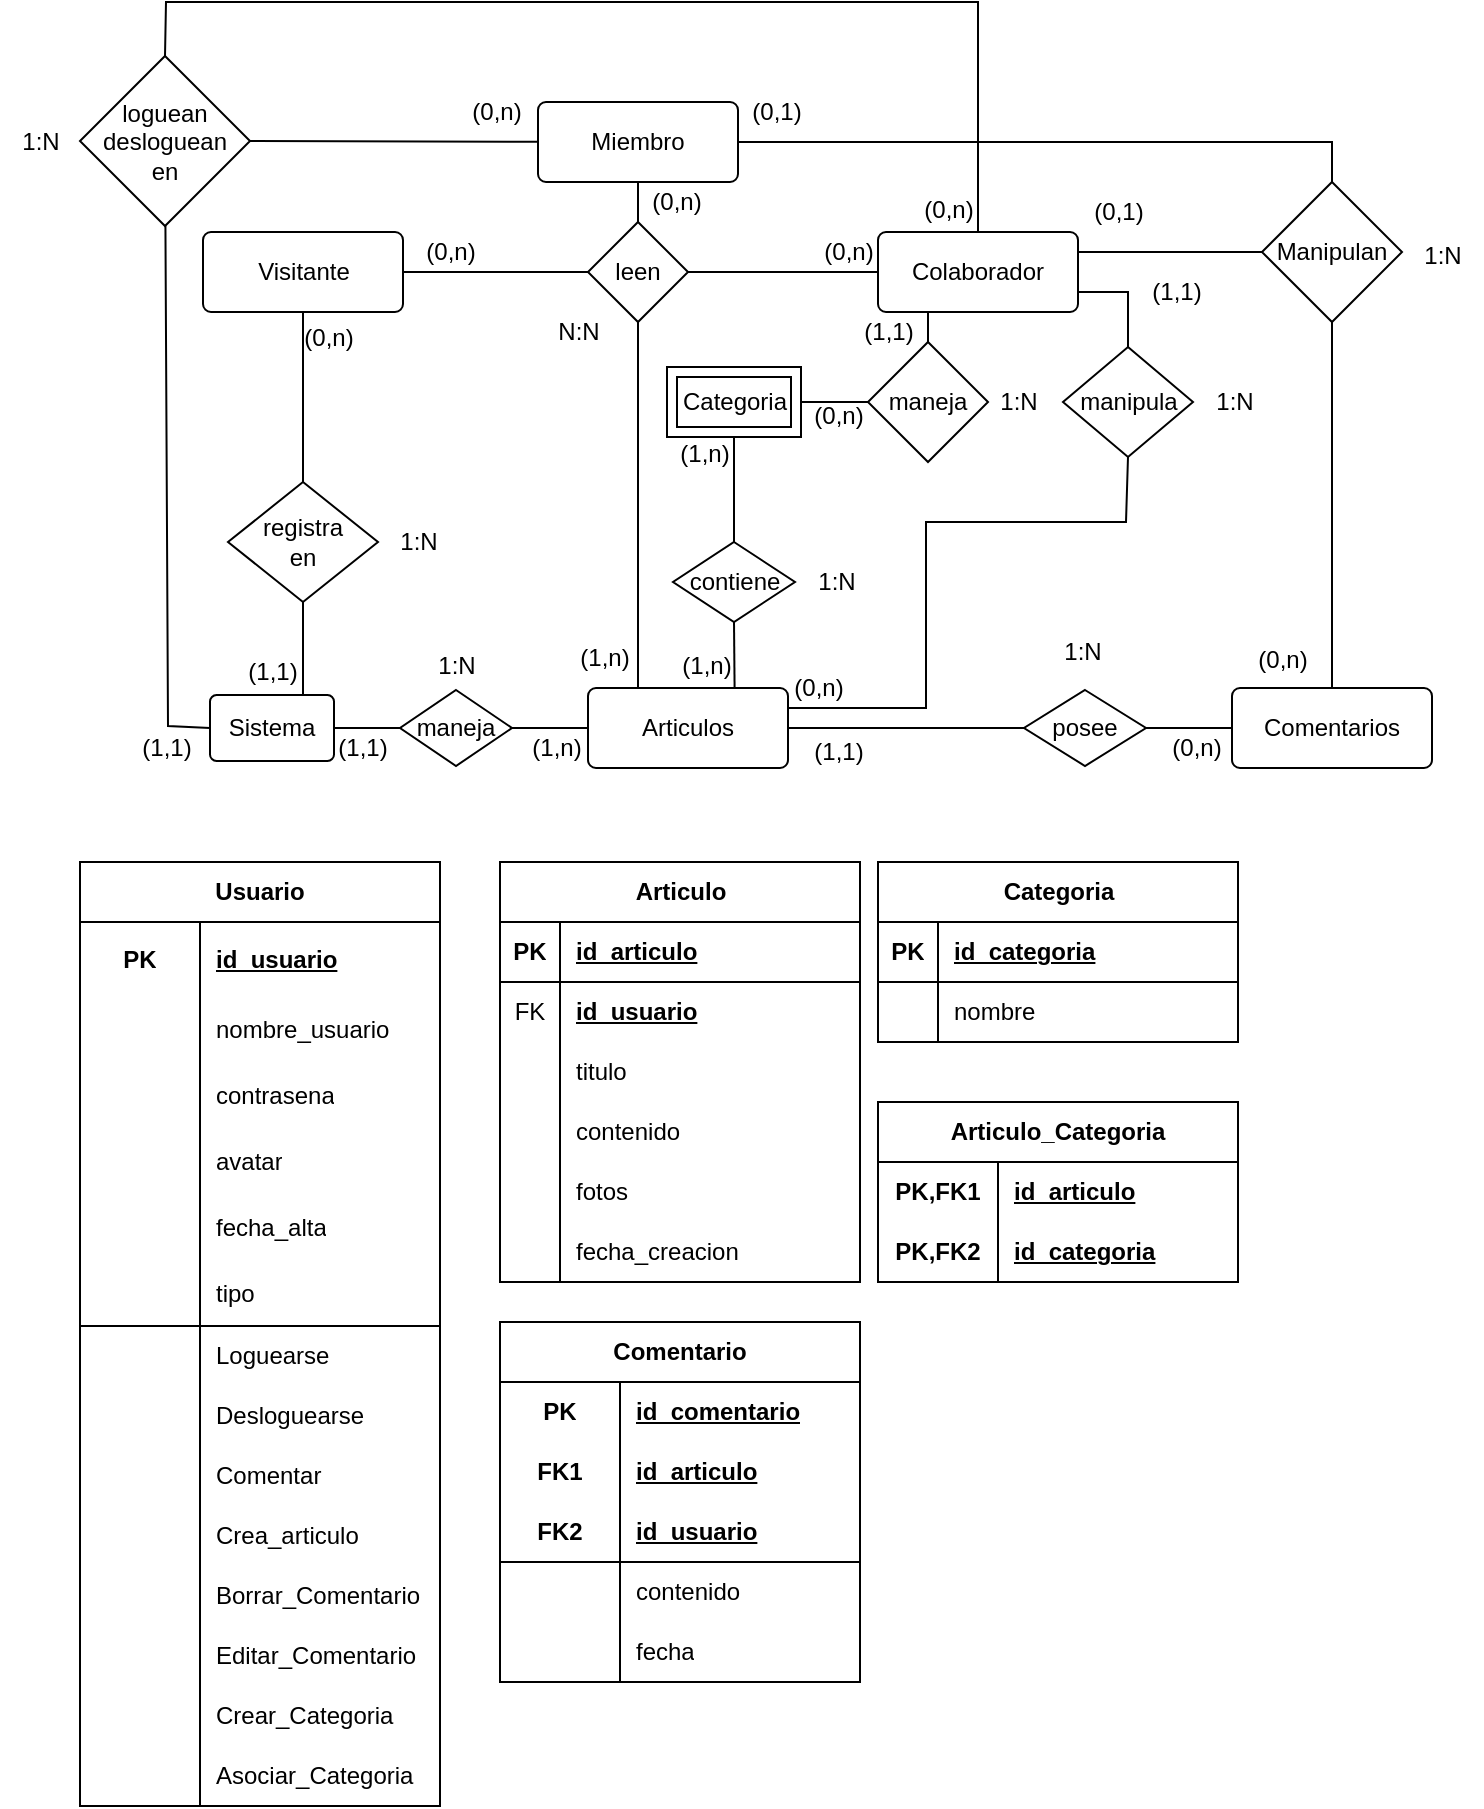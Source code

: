 <mxfile version="21.6.2" type="github">
  <diagram id="R2lEEEUBdFMjLlhIrx00" name="Page-1">
    <mxGraphModel dx="323" dy="507" grid="1" gridSize="10" guides="1" tooltips="1" connect="1" arrows="1" fold="1" page="1" pageScale="1" pageWidth="850" pageHeight="1100" math="0" shadow="0" extFonts="Permanent Marker^https://fonts.googleapis.com/css?family=Permanent+Marker">
      <root>
        <mxCell id="0" />
        <mxCell id="1" parent="0" />
        <mxCell id="c3nKSRqgcQVMaMpkJJOA-74" value="Visitante" style="rounded=1;arcSize=10;whiteSpace=wrap;html=1;align=center;" parent="1" vertex="1">
          <mxGeometry x="998.5" y="135" width="100" height="40" as="geometry" />
        </mxCell>
        <mxCell id="c3nKSRqgcQVMaMpkJJOA-77" value="&lt;div&gt;Miembro&lt;/div&gt;" style="rounded=1;arcSize=10;whiteSpace=wrap;html=1;align=center;" parent="1" vertex="1">
          <mxGeometry x="1166" y="70" width="100" height="40" as="geometry" />
        </mxCell>
        <mxCell id="c3nKSRqgcQVMaMpkJJOA-79" value="&lt;div&gt;Colaborador&lt;/div&gt;" style="rounded=1;arcSize=10;whiteSpace=wrap;html=1;align=center;" parent="1" vertex="1">
          <mxGeometry x="1336" y="135" width="100" height="40" as="geometry" />
        </mxCell>
        <mxCell id="c3nKSRqgcQVMaMpkJJOA-81" value="Articulos" style="rounded=1;arcSize=10;whiteSpace=wrap;html=1;align=center;" parent="1" vertex="1">
          <mxGeometry x="1191" y="363" width="100" height="40" as="geometry" />
        </mxCell>
        <mxCell id="c3nKSRqgcQVMaMpkJJOA-86" value="Comentarios" style="rounded=1;arcSize=10;whiteSpace=wrap;html=1;align=center;" parent="1" vertex="1">
          <mxGeometry x="1513" y="363" width="100" height="40" as="geometry" />
        </mxCell>
        <mxCell id="c3nKSRqgcQVMaMpkJJOA-88" value="leen" style="rhombus;whiteSpace=wrap;html=1;" parent="1" vertex="1">
          <mxGeometry x="1191" y="130" width="50" height="50" as="geometry" />
        </mxCell>
        <mxCell id="c3nKSRqgcQVMaMpkJJOA-93" value="" style="endArrow=none;html=1;rounded=0;exitX=0.5;exitY=1;exitDx=0;exitDy=0;entryX=0.25;entryY=0;entryDx=0;entryDy=0;" parent="1" source="c3nKSRqgcQVMaMpkJJOA-88" target="c3nKSRqgcQVMaMpkJJOA-81" edge="1">
          <mxGeometry width="50" height="50" relative="1" as="geometry">
            <mxPoint x="1341" y="90" as="sourcePoint" />
            <mxPoint x="1341" y="60" as="targetPoint" />
            <Array as="points" />
          </mxGeometry>
        </mxCell>
        <mxCell id="c3nKSRqgcQVMaMpkJJOA-98" value="Manipulan" style="rhombus;whiteSpace=wrap;html=1;" parent="1" vertex="1">
          <mxGeometry x="1528" y="110" width="70" height="70" as="geometry" />
        </mxCell>
        <mxCell id="c3nKSRqgcQVMaMpkJJOA-100" value="" style="endArrow=none;html=1;rounded=0;exitX=1;exitY=0.5;exitDx=0;exitDy=0;entryX=0;entryY=0.5;entryDx=0;entryDy=0;" parent="1" source="c3nKSRqgcQVMaMpkJJOA-88" target="c3nKSRqgcQVMaMpkJJOA-79" edge="1">
          <mxGeometry width="50" height="50" relative="1" as="geometry">
            <mxPoint x="1331" y="170" as="sourcePoint" />
            <mxPoint x="1381" y="120" as="targetPoint" />
          </mxGeometry>
        </mxCell>
        <mxCell id="c3nKSRqgcQVMaMpkJJOA-102" value="" style="endArrow=none;html=1;rounded=0;exitX=0;exitY=0.5;exitDx=0;exitDy=0;entryX=1;entryY=0.25;entryDx=0;entryDy=0;" parent="1" source="c3nKSRqgcQVMaMpkJJOA-98" target="c3nKSRqgcQVMaMpkJJOA-79" edge="1">
          <mxGeometry width="50" height="50" relative="1" as="geometry">
            <mxPoint x="1331" y="170" as="sourcePoint" />
            <mxPoint x="1381" y="120" as="targetPoint" />
          </mxGeometry>
        </mxCell>
        <mxCell id="c3nKSRqgcQVMaMpkJJOA-103" value="" style="endArrow=none;html=1;rounded=0;entryX=0.5;entryY=1;entryDx=0;entryDy=0;exitX=0.5;exitY=0;exitDx=0;exitDy=0;" parent="1" source="c3nKSRqgcQVMaMpkJJOA-86" target="c3nKSRqgcQVMaMpkJJOA-98" edge="1">
          <mxGeometry width="50" height="50" relative="1" as="geometry">
            <mxPoint x="1321" y="240" as="sourcePoint" />
            <mxPoint x="1371" y="190" as="targetPoint" />
          </mxGeometry>
        </mxCell>
        <mxCell id="c3nKSRqgcQVMaMpkJJOA-104" value="contiene" style="rhombus;whiteSpace=wrap;html=1;" parent="1" vertex="1">
          <mxGeometry x="1233.5" y="290" width="61" height="40" as="geometry" />
        </mxCell>
        <mxCell id="c3nKSRqgcQVMaMpkJJOA-106" value="maneja" style="rhombus;whiteSpace=wrap;html=1;" parent="1" vertex="1">
          <mxGeometry x="1331" y="190" width="60" height="60" as="geometry" />
        </mxCell>
        <mxCell id="c3nKSRqgcQVMaMpkJJOA-108" value="" style="endArrow=none;html=1;rounded=0;exitX=0.5;exitY=0;exitDx=0;exitDy=0;" parent="1" source="c3nKSRqgcQVMaMpkJJOA-104" target="c3nKSRqgcQVMaMpkJJOA-126" edge="1">
          <mxGeometry width="50" height="50" relative="1" as="geometry">
            <mxPoint x="1315" y="387" as="sourcePoint" />
            <mxPoint x="1261" y="240" as="targetPoint" />
            <Array as="points" />
          </mxGeometry>
        </mxCell>
        <mxCell id="c3nKSRqgcQVMaMpkJJOA-109" value="" style="endArrow=none;html=1;rounded=0;entryX=0;entryY=0.5;entryDx=0;entryDy=0;" parent="1" source="c3nKSRqgcQVMaMpkJJOA-126" target="c3nKSRqgcQVMaMpkJJOA-106" edge="1">
          <mxGeometry width="50" height="50" relative="1" as="geometry">
            <mxPoint x="1336" y="220" as="sourcePoint" />
            <mxPoint x="1401" y="281" as="targetPoint" />
            <Array as="points" />
          </mxGeometry>
        </mxCell>
        <mxCell id="c3nKSRqgcQVMaMpkJJOA-111" value="" style="endArrow=none;html=1;rounded=0;exitX=0;exitY=0.5;exitDx=0;exitDy=0;entryX=1;entryY=0.5;entryDx=0;entryDy=0;" parent="1" source="c3nKSRqgcQVMaMpkJJOA-88" target="c3nKSRqgcQVMaMpkJJOA-74" edge="1">
          <mxGeometry width="50" height="50" relative="1" as="geometry">
            <mxPoint x="1226" y="140" as="sourcePoint" />
            <mxPoint x="1261" y="70" as="targetPoint" />
          </mxGeometry>
        </mxCell>
        <mxCell id="c3nKSRqgcQVMaMpkJJOA-114" value="" style="endArrow=none;html=1;rounded=0;entryX=0.733;entryY=0.003;entryDx=0;entryDy=0;exitX=0.5;exitY=1;exitDx=0;exitDy=0;entryPerimeter=0;" parent="1" source="c3nKSRqgcQVMaMpkJJOA-104" target="c3nKSRqgcQVMaMpkJJOA-81" edge="1">
          <mxGeometry width="50" height="50" relative="1" as="geometry">
            <mxPoint x="1396" y="295" as="sourcePoint" />
            <mxPoint x="1396" y="270" as="targetPoint" />
            <Array as="points" />
          </mxGeometry>
        </mxCell>
        <mxCell id="c3nKSRqgcQVMaMpkJJOA-115" value="" style="endArrow=none;html=1;rounded=0;exitX=0.5;exitY=0;exitDx=0;exitDy=0;entryX=0.25;entryY=1;entryDx=0;entryDy=0;" parent="1" source="c3nKSRqgcQVMaMpkJJOA-106" target="c3nKSRqgcQVMaMpkJJOA-79" edge="1">
          <mxGeometry width="50" height="50" relative="1" as="geometry">
            <mxPoint x="1274" y="340" as="sourcePoint" />
            <mxPoint x="1276" y="373" as="targetPoint" />
            <Array as="points" />
          </mxGeometry>
        </mxCell>
        <mxCell id="c3nKSRqgcQVMaMpkJJOA-117" value="" style="endArrow=none;html=1;rounded=0;exitX=0.5;exitY=0;exitDx=0;exitDy=0;" parent="1" source="c3nKSRqgcQVMaMpkJJOA-88" target="c3nKSRqgcQVMaMpkJJOA-77" edge="1">
          <mxGeometry width="50" height="50" relative="1" as="geometry">
            <mxPoint x="1226" y="140" as="sourcePoint" />
            <mxPoint x="1226" y="70" as="targetPoint" />
          </mxGeometry>
        </mxCell>
        <mxCell id="c3nKSRqgcQVMaMpkJJOA-126" value="Categoria" style="shape=ext;margin=3;double=1;whiteSpace=wrap;html=1;align=center;" parent="1" vertex="1">
          <mxGeometry x="1230.5" y="202.5" width="67" height="35" as="geometry" />
        </mxCell>
        <mxCell id="c3nKSRqgcQVMaMpkJJOA-128" value="" style="endArrow=none;html=1;rounded=0;exitX=0.5;exitY=1;exitDx=0;exitDy=0;entryX=1;entryY=0.25;entryDx=0;entryDy=0;" parent="1" source="c3nKSRqgcQVMaMpkJJOA-129" target="c3nKSRqgcQVMaMpkJJOA-81" edge="1">
          <mxGeometry width="50" height="50" relative="1" as="geometry">
            <mxPoint x="1526" y="215" as="sourcePoint" />
            <mxPoint x="1320" y="350" as="targetPoint" />
            <Array as="points">
              <mxPoint x="1460" y="280" />
              <mxPoint x="1360" y="280" />
              <mxPoint x="1360" y="373" />
            </Array>
          </mxGeometry>
        </mxCell>
        <mxCell id="c3nKSRqgcQVMaMpkJJOA-129" value="manipula" style="rhombus;whiteSpace=wrap;html=1;" parent="1" vertex="1">
          <mxGeometry x="1428.5" y="192.5" width="65" height="55" as="geometry" />
        </mxCell>
        <mxCell id="c3nKSRqgcQVMaMpkJJOA-132" value="" style="endArrow=none;html=1;rounded=0;exitX=0.5;exitY=0;exitDx=0;exitDy=0;entryX=1;entryY=0.75;entryDx=0;entryDy=0;" parent="1" source="c3nKSRqgcQVMaMpkJJOA-129" target="c3nKSRqgcQVMaMpkJJOA-79" edge="1">
          <mxGeometry width="50" height="50" relative="1" as="geometry">
            <mxPoint x="1471" y="255" as="sourcePoint" />
            <mxPoint x="1471" y="310" as="targetPoint" />
            <Array as="points">
              <mxPoint x="1461" y="165" />
            </Array>
          </mxGeometry>
        </mxCell>
        <mxCell id="c3nKSRqgcQVMaMpkJJOA-133" value="" style="endArrow=none;html=1;rounded=0;exitX=1;exitY=0.5;exitDx=0;exitDy=0;entryX=0.5;entryY=0;entryDx=0;entryDy=0;" parent="1" source="c3nKSRqgcQVMaMpkJJOA-77" target="c3nKSRqgcQVMaMpkJJOA-98" edge="1">
          <mxGeometry width="50" height="50" relative="1" as="geometry">
            <mxPoint x="1251" y="165" as="sourcePoint" />
            <mxPoint x="1346" y="165" as="targetPoint" />
            <Array as="points">
              <mxPoint x="1563" y="90" />
            </Array>
          </mxGeometry>
        </mxCell>
        <mxCell id="c3nKSRqgcQVMaMpkJJOA-134" value="Sistema" style="rounded=1;arcSize=10;whiteSpace=wrap;html=1;align=center;" parent="1" vertex="1">
          <mxGeometry x="1002" y="366.5" width="62" height="33" as="geometry" />
        </mxCell>
        <mxCell id="c3nKSRqgcQVMaMpkJJOA-135" value="" style="endArrow=none;html=1;rounded=0;" parent="1" source="c3nKSRqgcQVMaMpkJJOA-94" target="c3nKSRqgcQVMaMpkJJOA-81" edge="1">
          <mxGeometry width="50" height="50" relative="1" as="geometry">
            <mxPoint x="1226" y="190" as="sourcePoint" />
            <mxPoint x="1226" y="373" as="targetPoint" />
            <Array as="points" />
          </mxGeometry>
        </mxCell>
        <mxCell id="c3nKSRqgcQVMaMpkJJOA-136" value="" style="endArrow=none;html=1;rounded=0;" parent="1" source="c3nKSRqgcQVMaMpkJJOA-134" target="c3nKSRqgcQVMaMpkJJOA-94" edge="1">
          <mxGeometry width="50" height="50" relative="1" as="geometry">
            <mxPoint x="1051" y="383" as="sourcePoint" />
            <mxPoint x="1231" y="383" as="targetPoint" />
            <Array as="points" />
          </mxGeometry>
        </mxCell>
        <mxCell id="c3nKSRqgcQVMaMpkJJOA-94" value="maneja" style="rhombus;whiteSpace=wrap;html=1;" parent="1" vertex="1">
          <mxGeometry x="1097" y="364" width="56" height="38" as="geometry" />
        </mxCell>
        <mxCell id="c3nKSRqgcQVMaMpkJJOA-137" value="&lt;div&gt;registra&lt;/div&gt;&lt;div&gt;en&lt;br&gt;&lt;/div&gt;" style="rhombus;whiteSpace=wrap;html=1;" parent="1" vertex="1">
          <mxGeometry x="1011" y="260" width="75" height="60" as="geometry" />
        </mxCell>
        <mxCell id="c3nKSRqgcQVMaMpkJJOA-138" value="" style="endArrow=none;html=1;rounded=0;entryX=0.5;entryY=1;entryDx=0;entryDy=0;exitX=0.75;exitY=0;exitDx=0;exitDy=0;" parent="1" source="c3nKSRqgcQVMaMpkJJOA-134" target="c3nKSRqgcQVMaMpkJJOA-137" edge="1">
          <mxGeometry width="50" height="50" relative="1" as="geometry">
            <mxPoint x="961" y="300" as="sourcePoint" />
            <mxPoint x="1011" y="250" as="targetPoint" />
          </mxGeometry>
        </mxCell>
        <mxCell id="c3nKSRqgcQVMaMpkJJOA-140" value="posee" style="rhombus;whiteSpace=wrap;html=1;" parent="1" vertex="1">
          <mxGeometry x="1409" y="364" width="61" height="38" as="geometry" />
        </mxCell>
        <mxCell id="c3nKSRqgcQVMaMpkJJOA-142" value="" style="endArrow=none;html=1;rounded=0;" parent="1" source="c3nKSRqgcQVMaMpkJJOA-140" target="c3nKSRqgcQVMaMpkJJOA-86" edge="1">
          <mxGeometry width="50" height="50" relative="1" as="geometry">
            <mxPoint x="1573" y="373" as="sourcePoint" />
            <mxPoint x="1573" y="190" as="targetPoint" />
          </mxGeometry>
        </mxCell>
        <mxCell id="c3nKSRqgcQVMaMpkJJOA-143" value="" style="endArrow=none;html=1;rounded=0;" parent="1" source="c3nKSRqgcQVMaMpkJJOA-140" target="c3nKSRqgcQVMaMpkJJOA-81" edge="1">
          <mxGeometry width="50" height="50" relative="1" as="geometry">
            <mxPoint x="1471" y="395" as="sourcePoint" />
            <mxPoint x="1523" y="394" as="targetPoint" />
          </mxGeometry>
        </mxCell>
        <mxCell id="c3nKSRqgcQVMaMpkJJOA-144" value="" style="endArrow=none;html=1;rounded=0;" parent="1" source="c3nKSRqgcQVMaMpkJJOA-137" target="c3nKSRqgcQVMaMpkJJOA-74" edge="1">
          <mxGeometry width="50" height="50" relative="1" as="geometry">
            <mxPoint x="1233" y="190" as="sourcePoint" />
            <mxPoint x="1233" y="373" as="targetPoint" />
            <Array as="points" />
          </mxGeometry>
        </mxCell>
        <mxCell id="c3nKSRqgcQVMaMpkJJOA-145" value="" style="endArrow=none;html=1;rounded=0;entryX=0;entryY=0.5;entryDx=0;entryDy=0;" parent="1" source="c3nKSRqgcQVMaMpkJJOA-146" target="c3nKSRqgcQVMaMpkJJOA-134" edge="1">
          <mxGeometry width="50" height="50" relative="1" as="geometry">
            <mxPoint x="1005" y="50" as="sourcePoint" />
            <mxPoint x="1226" y="373" as="targetPoint" />
            <Array as="points">
              <mxPoint x="981" y="382" />
            </Array>
          </mxGeometry>
        </mxCell>
        <mxCell id="c3nKSRqgcQVMaMpkJJOA-146" value="&lt;div&gt;loguean&lt;/div&gt;&lt;div&gt;desloguean&lt;/div&gt;&lt;div&gt;en&lt;br&gt;&lt;/div&gt;" style="rhombus;whiteSpace=wrap;html=1;" parent="1" vertex="1">
          <mxGeometry x="937" y="47" width="85" height="85" as="geometry" />
        </mxCell>
        <mxCell id="c3nKSRqgcQVMaMpkJJOA-147" value="" style="endArrow=none;html=1;rounded=0;entryX=1;entryY=0.5;entryDx=0;entryDy=0;" parent="1" source="c3nKSRqgcQVMaMpkJJOA-77" target="c3nKSRqgcQVMaMpkJJOA-146" edge="1">
          <mxGeometry width="50" height="50" relative="1" as="geometry">
            <mxPoint x="1276" y="100" as="sourcePoint" />
            <mxPoint x="1573" y="120" as="targetPoint" />
            <Array as="points" />
          </mxGeometry>
        </mxCell>
        <mxCell id="c3nKSRqgcQVMaMpkJJOA-148" value="" style="endArrow=none;html=1;rounded=0;exitX=0.5;exitY=0;exitDx=0;exitDy=0;entryX=0.5;entryY=0;entryDx=0;entryDy=0;" parent="1" source="c3nKSRqgcQVMaMpkJJOA-79" target="c3nKSRqgcQVMaMpkJJOA-146" edge="1">
          <mxGeometry width="50" height="50" relative="1" as="geometry">
            <mxPoint x="1276" y="100" as="sourcePoint" />
            <mxPoint x="1573" y="120" as="targetPoint" />
            <Array as="points">
              <mxPoint x="1386" y="20" />
              <mxPoint x="980" y="20" />
            </Array>
          </mxGeometry>
        </mxCell>
        <mxCell id="c3nKSRqgcQVMaMpkJJOA-149" value="(1,n)" style="text;html=1;align=center;verticalAlign=middle;resizable=0;points=[];autosize=1;strokeColor=none;fillColor=none;" parent="1" vertex="1">
          <mxGeometry x="1150" y="378" width="50" height="30" as="geometry" />
        </mxCell>
        <mxCell id="c3nKSRqgcQVMaMpkJJOA-150" value="(1,1)" style="text;html=1;align=center;verticalAlign=middle;resizable=0;points=[];autosize=1;strokeColor=none;fillColor=none;" parent="1" vertex="1">
          <mxGeometry x="954.5" y="378" width="50" height="30" as="geometry" />
        </mxCell>
        <mxCell id="c3nKSRqgcQVMaMpkJJOA-151" value="(1,1)" style="text;html=1;align=center;verticalAlign=middle;resizable=0;points=[];autosize=1;strokeColor=none;fillColor=none;" parent="1" vertex="1">
          <mxGeometry x="1052.5" y="378" width="50" height="30" as="geometry" />
        </mxCell>
        <mxCell id="c3nKSRqgcQVMaMpkJJOA-152" value="(1,1)" style="text;html=1;align=center;verticalAlign=middle;resizable=0;points=[];autosize=1;strokeColor=none;fillColor=none;" parent="1" vertex="1">
          <mxGeometry x="1008" y="340" width="50" height="30" as="geometry" />
        </mxCell>
        <mxCell id="c3nKSRqgcQVMaMpkJJOA-153" value="(0,n)" style="text;html=1;align=center;verticalAlign=middle;resizable=0;points=[];autosize=1;strokeColor=none;fillColor=none;" parent="1" vertex="1">
          <mxGeometry x="1036" y="172.5" width="50" height="30" as="geometry" />
        </mxCell>
        <mxCell id="c3nKSRqgcQVMaMpkJJOA-154" value="(0,n)" style="text;html=1;align=center;verticalAlign=middle;resizable=0;points=[];autosize=1;strokeColor=none;fillColor=none;" parent="1" vertex="1">
          <mxGeometry x="1281" y="348" width="50" height="30" as="geometry" />
        </mxCell>
        <mxCell id="c3nKSRqgcQVMaMpkJJOA-156" value="(1,1)" style="text;html=1;align=center;verticalAlign=middle;resizable=0;points=[];autosize=1;strokeColor=none;fillColor=none;" parent="1" vertex="1">
          <mxGeometry x="1291" y="380" width="50" height="30" as="geometry" />
        </mxCell>
        <mxCell id="c3nKSRqgcQVMaMpkJJOA-158" value="(0,n)" style="text;html=1;align=center;verticalAlign=middle;resizable=0;points=[];autosize=1;strokeColor=none;fillColor=none;" parent="1" vertex="1">
          <mxGeometry x="1470" y="378" width="50" height="30" as="geometry" />
        </mxCell>
        <mxCell id="c3nKSRqgcQVMaMpkJJOA-159" value="(1,n)" style="text;html=1;align=center;verticalAlign=middle;resizable=0;points=[];autosize=1;strokeColor=none;fillColor=none;" parent="1" vertex="1">
          <mxGeometry x="1225" y="336.5" width="50" height="30" as="geometry" />
        </mxCell>
        <mxCell id="c3nKSRqgcQVMaMpkJJOA-160" value="(1,n)" style="text;html=1;align=center;verticalAlign=middle;resizable=0;points=[];autosize=1;strokeColor=none;fillColor=none;" parent="1" vertex="1">
          <mxGeometry x="1224" y="231" width="50" height="30" as="geometry" />
        </mxCell>
        <mxCell id="c3nKSRqgcQVMaMpkJJOA-161" value="(0,n)" style="text;html=1;align=center;verticalAlign=middle;resizable=0;points=[];autosize=1;strokeColor=none;fillColor=none;" parent="1" vertex="1">
          <mxGeometry x="1291" y="211.5" width="50" height="30" as="geometry" />
        </mxCell>
        <mxCell id="c3nKSRqgcQVMaMpkJJOA-162" value="(1,1)" style="text;html=1;align=center;verticalAlign=middle;resizable=0;points=[];autosize=1;strokeColor=none;fillColor=none;" parent="1" vertex="1">
          <mxGeometry x="1316" y="169.5" width="50" height="30" as="geometry" />
        </mxCell>
        <mxCell id="c3nKSRqgcQVMaMpkJJOA-163" value="(0,n)" style="text;html=1;align=center;verticalAlign=middle;resizable=0;points=[];autosize=1;strokeColor=none;fillColor=none;" parent="1" vertex="1">
          <mxGeometry x="1513" y="334" width="50" height="30" as="geometry" />
        </mxCell>
        <mxCell id="c3nKSRqgcQVMaMpkJJOA-164" value="(0,1)" style="text;html=1;align=center;verticalAlign=middle;resizable=0;points=[];autosize=1;strokeColor=none;fillColor=none;" parent="1" vertex="1">
          <mxGeometry x="1431" y="110" width="50" height="30" as="geometry" />
        </mxCell>
        <mxCell id="c3nKSRqgcQVMaMpkJJOA-165" value="(0,1)" style="text;html=1;align=center;verticalAlign=middle;resizable=0;points=[];autosize=1;strokeColor=none;fillColor=none;" parent="1" vertex="1">
          <mxGeometry x="1260" y="60" width="50" height="30" as="geometry" />
        </mxCell>
        <mxCell id="c3nKSRqgcQVMaMpkJJOA-167" value="(0,n)" style="text;html=1;align=center;verticalAlign=middle;resizable=0;points=[];autosize=1;strokeColor=none;fillColor=none;" parent="1" vertex="1">
          <mxGeometry x="1120" y="60" width="50" height="30" as="geometry" />
        </mxCell>
        <mxCell id="c3nKSRqgcQVMaMpkJJOA-168" value="(0,n)" style="text;html=1;align=center;verticalAlign=middle;resizable=0;points=[];autosize=1;strokeColor=none;fillColor=none;" parent="1" vertex="1">
          <mxGeometry x="1346" y="109" width="50" height="30" as="geometry" />
        </mxCell>
        <mxCell id="c3nKSRqgcQVMaMpkJJOA-169" value="(1,n)" style="text;html=1;align=center;verticalAlign=middle;resizable=0;points=[];autosize=1;strokeColor=none;fillColor=none;" parent="1" vertex="1">
          <mxGeometry x="1174" y="333" width="50" height="30" as="geometry" />
        </mxCell>
        <mxCell id="c3nKSRqgcQVMaMpkJJOA-170" value="(0,n)" style="text;html=1;align=center;verticalAlign=middle;resizable=0;points=[];autosize=1;strokeColor=none;fillColor=none;" parent="1" vertex="1">
          <mxGeometry x="1097" y="130" width="50" height="30" as="geometry" />
        </mxCell>
        <mxCell id="c3nKSRqgcQVMaMpkJJOA-171" value="(0,n)" style="text;html=1;align=center;verticalAlign=middle;resizable=0;points=[];autosize=1;strokeColor=none;fillColor=none;" parent="1" vertex="1">
          <mxGeometry x="1210" y="105" width="50" height="30" as="geometry" />
        </mxCell>
        <mxCell id="c3nKSRqgcQVMaMpkJJOA-172" value="(0,n)" style="text;html=1;align=center;verticalAlign=middle;resizable=0;points=[];autosize=1;strokeColor=none;fillColor=none;" parent="1" vertex="1">
          <mxGeometry x="1296" y="130" width="50" height="30" as="geometry" />
        </mxCell>
        <mxCell id="c3nKSRqgcQVMaMpkJJOA-186" value="Usuario" style="shape=table;startSize=30;container=1;collapsible=1;childLayout=tableLayout;fixedRows=1;rowLines=0;fontStyle=1;align=center;resizeLast=1;html=1;whiteSpace=wrap;" parent="1" vertex="1">
          <mxGeometry x="937" y="450" width="180" height="472" as="geometry" />
        </mxCell>
        <mxCell id="c3nKSRqgcQVMaMpkJJOA-187" value="" style="shape=tableRow;horizontal=0;startSize=0;swimlaneHead=0;swimlaneBody=0;fillColor=none;collapsible=0;dropTarget=0;points=[[0,0.5],[1,0.5]];portConstraint=eastwest;top=0;left=0;right=0;bottom=0;html=1;" parent="c3nKSRqgcQVMaMpkJJOA-186" vertex="1">
          <mxGeometry y="30" width="180" height="37" as="geometry" />
        </mxCell>
        <mxCell id="c3nKSRqgcQVMaMpkJJOA-188" value="PK" style="shape=partialRectangle;connectable=0;fillColor=none;top=0;left=0;bottom=0;right=0;fontStyle=1;overflow=hidden;html=1;whiteSpace=wrap;" parent="c3nKSRqgcQVMaMpkJJOA-187" vertex="1">
          <mxGeometry width="60" height="37" as="geometry">
            <mxRectangle width="60" height="37" as="alternateBounds" />
          </mxGeometry>
        </mxCell>
        <mxCell id="c3nKSRqgcQVMaMpkJJOA-189" value="id_usuario" style="shape=partialRectangle;connectable=0;fillColor=none;top=0;left=0;bottom=0;right=0;align=left;spacingLeft=6;fontStyle=5;overflow=hidden;html=1;whiteSpace=wrap;" parent="c3nKSRqgcQVMaMpkJJOA-187" vertex="1">
          <mxGeometry x="60" width="120" height="37" as="geometry">
            <mxRectangle width="120" height="37" as="alternateBounds" />
          </mxGeometry>
        </mxCell>
        <mxCell id="c3nKSRqgcQVMaMpkJJOA-196" value="" style="shape=tableRow;horizontal=0;startSize=0;swimlaneHead=0;swimlaneBody=0;fillColor=none;collapsible=0;dropTarget=0;points=[[0,0.5],[1,0.5]];portConstraint=eastwest;top=0;left=0;right=0;bottom=0;html=1;" parent="c3nKSRqgcQVMaMpkJJOA-186" vertex="1">
          <mxGeometry y="67" width="180" height="33" as="geometry" />
        </mxCell>
        <mxCell id="c3nKSRqgcQVMaMpkJJOA-197" value="" style="shape=partialRectangle;connectable=0;fillColor=none;top=0;left=0;bottom=0;right=0;editable=1;overflow=hidden;html=1;whiteSpace=wrap;" parent="c3nKSRqgcQVMaMpkJJOA-196" vertex="1">
          <mxGeometry width="60" height="33" as="geometry">
            <mxRectangle width="60" height="33" as="alternateBounds" />
          </mxGeometry>
        </mxCell>
        <mxCell id="c3nKSRqgcQVMaMpkJJOA-198" value="nombre_usuario" style="shape=partialRectangle;connectable=0;fillColor=none;top=0;left=0;bottom=0;right=0;align=left;spacingLeft=6;overflow=hidden;html=1;whiteSpace=wrap;" parent="c3nKSRqgcQVMaMpkJJOA-196" vertex="1">
          <mxGeometry x="60" width="120" height="33" as="geometry">
            <mxRectangle width="120" height="33" as="alternateBounds" />
          </mxGeometry>
        </mxCell>
        <mxCell id="yQ5UC1iRzghuCtKZaTnf-42" value="" style="shape=tableRow;horizontal=0;startSize=0;swimlaneHead=0;swimlaneBody=0;fillColor=none;collapsible=0;dropTarget=0;points=[[0,0.5],[1,0.5]];portConstraint=eastwest;top=0;left=0;right=0;bottom=0;html=1;" vertex="1" parent="c3nKSRqgcQVMaMpkJJOA-186">
          <mxGeometry y="100" width="180" height="33" as="geometry" />
        </mxCell>
        <mxCell id="yQ5UC1iRzghuCtKZaTnf-43" value="" style="shape=partialRectangle;connectable=0;fillColor=none;top=0;left=0;bottom=0;right=0;editable=1;overflow=hidden;html=1;whiteSpace=wrap;" vertex="1" parent="yQ5UC1iRzghuCtKZaTnf-42">
          <mxGeometry width="60" height="33" as="geometry">
            <mxRectangle width="60" height="33" as="alternateBounds" />
          </mxGeometry>
        </mxCell>
        <mxCell id="yQ5UC1iRzghuCtKZaTnf-44" value="contrasena" style="shape=partialRectangle;connectable=0;fillColor=none;top=0;left=0;bottom=0;right=0;align=left;spacingLeft=6;overflow=hidden;html=1;whiteSpace=wrap;" vertex="1" parent="yQ5UC1iRzghuCtKZaTnf-42">
          <mxGeometry x="60" width="120" height="33" as="geometry">
            <mxRectangle width="120" height="33" as="alternateBounds" />
          </mxGeometry>
        </mxCell>
        <mxCell id="yQ5UC1iRzghuCtKZaTnf-48" value="" style="shape=tableRow;horizontal=0;startSize=0;swimlaneHead=0;swimlaneBody=0;fillColor=none;collapsible=0;dropTarget=0;points=[[0,0.5],[1,0.5]];portConstraint=eastwest;top=0;left=0;right=0;bottom=0;html=1;" vertex="1" parent="c3nKSRqgcQVMaMpkJJOA-186">
          <mxGeometry y="133" width="180" height="33" as="geometry" />
        </mxCell>
        <mxCell id="yQ5UC1iRzghuCtKZaTnf-49" value="" style="shape=partialRectangle;connectable=0;fillColor=none;top=0;left=0;bottom=0;right=0;editable=1;overflow=hidden;html=1;whiteSpace=wrap;" vertex="1" parent="yQ5UC1iRzghuCtKZaTnf-48">
          <mxGeometry width="60" height="33" as="geometry">
            <mxRectangle width="60" height="33" as="alternateBounds" />
          </mxGeometry>
        </mxCell>
        <mxCell id="yQ5UC1iRzghuCtKZaTnf-50" value="avatar" style="shape=partialRectangle;connectable=0;fillColor=none;top=0;left=0;bottom=0;right=0;align=left;spacingLeft=6;overflow=hidden;html=1;whiteSpace=wrap;" vertex="1" parent="yQ5UC1iRzghuCtKZaTnf-48">
          <mxGeometry x="60" width="120" height="33" as="geometry">
            <mxRectangle width="120" height="33" as="alternateBounds" />
          </mxGeometry>
        </mxCell>
        <mxCell id="yQ5UC1iRzghuCtKZaTnf-51" value="" style="shape=tableRow;horizontal=0;startSize=0;swimlaneHead=0;swimlaneBody=0;fillColor=none;collapsible=0;dropTarget=0;points=[[0,0.5],[1,0.5]];portConstraint=eastwest;top=0;left=0;right=0;bottom=0;html=1;" vertex="1" parent="c3nKSRqgcQVMaMpkJJOA-186">
          <mxGeometry y="166" width="180" height="33" as="geometry" />
        </mxCell>
        <mxCell id="yQ5UC1iRzghuCtKZaTnf-52" value="" style="shape=partialRectangle;connectable=0;fillColor=none;top=0;left=0;bottom=0;right=0;editable=1;overflow=hidden;html=1;whiteSpace=wrap;" vertex="1" parent="yQ5UC1iRzghuCtKZaTnf-51">
          <mxGeometry width="60" height="33" as="geometry">
            <mxRectangle width="60" height="33" as="alternateBounds" />
          </mxGeometry>
        </mxCell>
        <mxCell id="yQ5UC1iRzghuCtKZaTnf-53" value="fecha_alta" style="shape=partialRectangle;connectable=0;fillColor=none;top=0;left=0;bottom=0;right=0;align=left;spacingLeft=6;overflow=hidden;html=1;whiteSpace=wrap;" vertex="1" parent="yQ5UC1iRzghuCtKZaTnf-51">
          <mxGeometry x="60" width="120" height="33" as="geometry">
            <mxRectangle width="120" height="33" as="alternateBounds" />
          </mxGeometry>
        </mxCell>
        <mxCell id="c3nKSRqgcQVMaMpkJJOA-190" value="" style="shape=tableRow;horizontal=0;startSize=0;swimlaneHead=0;swimlaneBody=0;fillColor=none;collapsible=0;dropTarget=0;points=[[0,0.5],[1,0.5]];portConstraint=eastwest;top=0;left=0;right=0;bottom=1;html=1;" parent="c3nKSRqgcQVMaMpkJJOA-186" vertex="1">
          <mxGeometry y="199" width="180" height="33" as="geometry" />
        </mxCell>
        <mxCell id="c3nKSRqgcQVMaMpkJJOA-191" value="" style="shape=partialRectangle;connectable=0;fillColor=none;top=0;left=0;bottom=0;right=0;fontStyle=1;overflow=hidden;html=1;whiteSpace=wrap;" parent="c3nKSRqgcQVMaMpkJJOA-190" vertex="1">
          <mxGeometry width="60" height="33" as="geometry">
            <mxRectangle width="60" height="33" as="alternateBounds" />
          </mxGeometry>
        </mxCell>
        <mxCell id="c3nKSRqgcQVMaMpkJJOA-192" value="tipo" style="shape=partialRectangle;connectable=0;fillColor=none;top=0;left=0;bottom=0;right=0;align=left;spacingLeft=6;fontStyle=0;overflow=hidden;html=1;whiteSpace=wrap;" parent="c3nKSRqgcQVMaMpkJJOA-190" vertex="1">
          <mxGeometry x="60" width="120" height="33" as="geometry">
            <mxRectangle width="120" height="33" as="alternateBounds" />
          </mxGeometry>
        </mxCell>
        <mxCell id="c3nKSRqgcQVMaMpkJJOA-193" value="" style="shape=tableRow;horizontal=0;startSize=0;swimlaneHead=0;swimlaneBody=0;fillColor=none;collapsible=0;dropTarget=0;points=[[0,0.5],[1,0.5]];portConstraint=eastwest;top=0;left=0;right=0;bottom=0;html=1;" parent="c3nKSRqgcQVMaMpkJJOA-186" vertex="1">
          <mxGeometry y="232" width="180" height="30" as="geometry" />
        </mxCell>
        <mxCell id="c3nKSRqgcQVMaMpkJJOA-194" value="" style="shape=partialRectangle;connectable=0;fillColor=none;top=0;left=0;bottom=0;right=0;editable=1;overflow=hidden;html=1;whiteSpace=wrap;" parent="c3nKSRqgcQVMaMpkJJOA-193" vertex="1">
          <mxGeometry width="60" height="30" as="geometry">
            <mxRectangle width="60" height="30" as="alternateBounds" />
          </mxGeometry>
        </mxCell>
        <mxCell id="c3nKSRqgcQVMaMpkJJOA-195" value="Loguearse" style="shape=partialRectangle;connectable=0;fillColor=none;top=0;left=0;bottom=0;right=0;align=left;spacingLeft=6;overflow=hidden;html=1;whiteSpace=wrap;" parent="c3nKSRqgcQVMaMpkJJOA-193" vertex="1">
          <mxGeometry x="60" width="120" height="30" as="geometry">
            <mxRectangle width="120" height="30" as="alternateBounds" />
          </mxGeometry>
        </mxCell>
        <mxCell id="yQ5UC1iRzghuCtKZaTnf-39" value="" style="shape=tableRow;horizontal=0;startSize=0;swimlaneHead=0;swimlaneBody=0;fillColor=none;collapsible=0;dropTarget=0;points=[[0,0.5],[1,0.5]];portConstraint=eastwest;top=0;left=0;right=0;bottom=0;html=1;" vertex="1" parent="c3nKSRqgcQVMaMpkJJOA-186">
          <mxGeometry y="262" width="180" height="30" as="geometry" />
        </mxCell>
        <mxCell id="yQ5UC1iRzghuCtKZaTnf-40" value="" style="shape=partialRectangle;connectable=0;fillColor=none;top=0;left=0;bottom=0;right=0;editable=1;overflow=hidden;html=1;whiteSpace=wrap;" vertex="1" parent="yQ5UC1iRzghuCtKZaTnf-39">
          <mxGeometry width="60" height="30" as="geometry">
            <mxRectangle width="60" height="30" as="alternateBounds" />
          </mxGeometry>
        </mxCell>
        <mxCell id="yQ5UC1iRzghuCtKZaTnf-41" value="Desloguearse" style="shape=partialRectangle;connectable=0;fillColor=none;top=0;left=0;bottom=0;right=0;align=left;spacingLeft=6;overflow=hidden;html=1;whiteSpace=wrap;" vertex="1" parent="yQ5UC1iRzghuCtKZaTnf-39">
          <mxGeometry x="60" width="120" height="30" as="geometry">
            <mxRectangle width="120" height="30" as="alternateBounds" />
          </mxGeometry>
        </mxCell>
        <mxCell id="c3nKSRqgcQVMaMpkJJOA-274" value="" style="shape=tableRow;horizontal=0;startSize=0;swimlaneHead=0;swimlaneBody=0;fillColor=none;collapsible=0;dropTarget=0;points=[[0,0.5],[1,0.5]];portConstraint=eastwest;top=0;left=0;right=0;bottom=0;html=1;" parent="c3nKSRqgcQVMaMpkJJOA-186" vertex="1">
          <mxGeometry y="292" width="180" height="30" as="geometry" />
        </mxCell>
        <mxCell id="c3nKSRqgcQVMaMpkJJOA-275" value="" style="shape=partialRectangle;connectable=0;fillColor=none;top=0;left=0;bottom=0;right=0;editable=1;overflow=hidden;html=1;whiteSpace=wrap;" parent="c3nKSRqgcQVMaMpkJJOA-274" vertex="1">
          <mxGeometry width="60" height="30" as="geometry">
            <mxRectangle width="60" height="30" as="alternateBounds" />
          </mxGeometry>
        </mxCell>
        <mxCell id="c3nKSRqgcQVMaMpkJJOA-276" value="Comentar" style="shape=partialRectangle;connectable=0;fillColor=none;top=0;left=0;bottom=0;right=0;align=left;spacingLeft=6;overflow=hidden;html=1;whiteSpace=wrap;" parent="c3nKSRqgcQVMaMpkJJOA-274" vertex="1">
          <mxGeometry x="60" width="120" height="30" as="geometry">
            <mxRectangle width="120" height="30" as="alternateBounds" />
          </mxGeometry>
        </mxCell>
        <mxCell id="yQ5UC1iRzghuCtKZaTnf-6" value="" style="shape=tableRow;horizontal=0;startSize=0;swimlaneHead=0;swimlaneBody=0;fillColor=none;collapsible=0;dropTarget=0;points=[[0,0.5],[1,0.5]];portConstraint=eastwest;top=0;left=0;right=0;bottom=0;html=1;" vertex="1" parent="c3nKSRqgcQVMaMpkJJOA-186">
          <mxGeometry y="322" width="180" height="30" as="geometry" />
        </mxCell>
        <mxCell id="yQ5UC1iRzghuCtKZaTnf-7" value="" style="shape=partialRectangle;connectable=0;fillColor=none;top=0;left=0;bottom=0;right=0;editable=1;overflow=hidden;html=1;whiteSpace=wrap;" vertex="1" parent="yQ5UC1iRzghuCtKZaTnf-6">
          <mxGeometry width="60" height="30" as="geometry">
            <mxRectangle width="60" height="30" as="alternateBounds" />
          </mxGeometry>
        </mxCell>
        <mxCell id="yQ5UC1iRzghuCtKZaTnf-8" value="Crea_articulo" style="shape=partialRectangle;connectable=0;fillColor=none;top=0;left=0;bottom=0;right=0;align=left;spacingLeft=6;overflow=hidden;html=1;whiteSpace=wrap;" vertex="1" parent="yQ5UC1iRzghuCtKZaTnf-6">
          <mxGeometry x="60" width="120" height="30" as="geometry">
            <mxRectangle width="120" height="30" as="alternateBounds" />
          </mxGeometry>
        </mxCell>
        <mxCell id="yQ5UC1iRzghuCtKZaTnf-9" value="" style="shape=tableRow;horizontal=0;startSize=0;swimlaneHead=0;swimlaneBody=0;fillColor=none;collapsible=0;dropTarget=0;points=[[0,0.5],[1,0.5]];portConstraint=eastwest;top=0;left=0;right=0;bottom=0;html=1;" vertex="1" parent="c3nKSRqgcQVMaMpkJJOA-186">
          <mxGeometry y="352" width="180" height="30" as="geometry" />
        </mxCell>
        <mxCell id="yQ5UC1iRzghuCtKZaTnf-10" value="" style="shape=partialRectangle;connectable=0;fillColor=none;top=0;left=0;bottom=0;right=0;editable=1;overflow=hidden;html=1;whiteSpace=wrap;" vertex="1" parent="yQ5UC1iRzghuCtKZaTnf-9">
          <mxGeometry width="60" height="30" as="geometry">
            <mxRectangle width="60" height="30" as="alternateBounds" />
          </mxGeometry>
        </mxCell>
        <mxCell id="yQ5UC1iRzghuCtKZaTnf-11" value="Borrar_Comentario" style="shape=partialRectangle;connectable=0;fillColor=none;top=0;left=0;bottom=0;right=0;align=left;spacingLeft=6;overflow=hidden;html=1;whiteSpace=wrap;" vertex="1" parent="yQ5UC1iRzghuCtKZaTnf-9">
          <mxGeometry x="60" width="120" height="30" as="geometry">
            <mxRectangle width="120" height="30" as="alternateBounds" />
          </mxGeometry>
        </mxCell>
        <mxCell id="yQ5UC1iRzghuCtKZaTnf-12" value="" style="shape=tableRow;horizontal=0;startSize=0;swimlaneHead=0;swimlaneBody=0;fillColor=none;collapsible=0;dropTarget=0;points=[[0,0.5],[1,0.5]];portConstraint=eastwest;top=0;left=0;right=0;bottom=0;html=1;" vertex="1" parent="c3nKSRqgcQVMaMpkJJOA-186">
          <mxGeometry y="382" width="180" height="30" as="geometry" />
        </mxCell>
        <mxCell id="yQ5UC1iRzghuCtKZaTnf-13" value="" style="shape=partialRectangle;connectable=0;fillColor=none;top=0;left=0;bottom=0;right=0;editable=1;overflow=hidden;html=1;whiteSpace=wrap;" vertex="1" parent="yQ5UC1iRzghuCtKZaTnf-12">
          <mxGeometry width="60" height="30" as="geometry">
            <mxRectangle width="60" height="30" as="alternateBounds" />
          </mxGeometry>
        </mxCell>
        <mxCell id="yQ5UC1iRzghuCtKZaTnf-14" value="Editar_Comentario" style="shape=partialRectangle;connectable=0;fillColor=none;top=0;left=0;bottom=0;right=0;align=left;spacingLeft=6;overflow=hidden;html=1;whiteSpace=wrap;" vertex="1" parent="yQ5UC1iRzghuCtKZaTnf-12">
          <mxGeometry x="60" width="120" height="30" as="geometry">
            <mxRectangle width="120" height="30" as="alternateBounds" />
          </mxGeometry>
        </mxCell>
        <mxCell id="yQ5UC1iRzghuCtKZaTnf-15" value="" style="shape=tableRow;horizontal=0;startSize=0;swimlaneHead=0;swimlaneBody=0;fillColor=none;collapsible=0;dropTarget=0;points=[[0,0.5],[1,0.5]];portConstraint=eastwest;top=0;left=0;right=0;bottom=0;html=1;" vertex="1" parent="c3nKSRqgcQVMaMpkJJOA-186">
          <mxGeometry y="412" width="180" height="30" as="geometry" />
        </mxCell>
        <mxCell id="yQ5UC1iRzghuCtKZaTnf-16" value="" style="shape=partialRectangle;connectable=0;fillColor=none;top=0;left=0;bottom=0;right=0;editable=1;overflow=hidden;html=1;whiteSpace=wrap;" vertex="1" parent="yQ5UC1iRzghuCtKZaTnf-15">
          <mxGeometry width="60" height="30" as="geometry">
            <mxRectangle width="60" height="30" as="alternateBounds" />
          </mxGeometry>
        </mxCell>
        <mxCell id="yQ5UC1iRzghuCtKZaTnf-17" value="Crear_Categoria" style="shape=partialRectangle;connectable=0;fillColor=none;top=0;left=0;bottom=0;right=0;align=left;spacingLeft=6;overflow=hidden;html=1;whiteSpace=wrap;" vertex="1" parent="yQ5UC1iRzghuCtKZaTnf-15">
          <mxGeometry x="60" width="120" height="30" as="geometry">
            <mxRectangle width="120" height="30" as="alternateBounds" />
          </mxGeometry>
        </mxCell>
        <mxCell id="yQ5UC1iRzghuCtKZaTnf-18" value="" style="shape=tableRow;horizontal=0;startSize=0;swimlaneHead=0;swimlaneBody=0;fillColor=none;collapsible=0;dropTarget=0;points=[[0,0.5],[1,0.5]];portConstraint=eastwest;top=0;left=0;right=0;bottom=0;html=1;" vertex="1" parent="c3nKSRqgcQVMaMpkJJOA-186">
          <mxGeometry y="442" width="180" height="30" as="geometry" />
        </mxCell>
        <mxCell id="yQ5UC1iRzghuCtKZaTnf-19" value="" style="shape=partialRectangle;connectable=0;fillColor=none;top=0;left=0;bottom=0;right=0;editable=1;overflow=hidden;html=1;whiteSpace=wrap;" vertex="1" parent="yQ5UC1iRzghuCtKZaTnf-18">
          <mxGeometry width="60" height="30" as="geometry">
            <mxRectangle width="60" height="30" as="alternateBounds" />
          </mxGeometry>
        </mxCell>
        <mxCell id="yQ5UC1iRzghuCtKZaTnf-20" value="Asociar_Categoria" style="shape=partialRectangle;connectable=0;fillColor=none;top=0;left=0;bottom=0;right=0;align=left;spacingLeft=6;overflow=hidden;html=1;whiteSpace=wrap;" vertex="1" parent="yQ5UC1iRzghuCtKZaTnf-18">
          <mxGeometry x="60" width="120" height="30" as="geometry">
            <mxRectangle width="120" height="30" as="alternateBounds" />
          </mxGeometry>
        </mxCell>
        <mxCell id="c3nKSRqgcQVMaMpkJJOA-219" value="1:N" style="text;html=1;align=center;verticalAlign=middle;resizable=0;points=[];autosize=1;strokeColor=none;fillColor=none;" parent="1" vertex="1">
          <mxGeometry x="1105" y="336.5" width="40" height="30" as="geometry" />
        </mxCell>
        <mxCell id="Yu8xwb-P7mvo8QGGoOR9-27" value="Articulo" style="shape=table;startSize=30;container=1;collapsible=1;childLayout=tableLayout;fixedRows=1;rowLines=0;fontStyle=1;align=center;resizeLast=1;html=1;" parent="1" vertex="1">
          <mxGeometry x="1147" y="450" width="180" height="210" as="geometry" />
        </mxCell>
        <mxCell id="Yu8xwb-P7mvo8QGGoOR9-28" value="" style="shape=tableRow;horizontal=0;startSize=0;swimlaneHead=0;swimlaneBody=0;fillColor=none;collapsible=0;dropTarget=0;points=[[0,0.5],[1,0.5]];portConstraint=eastwest;top=0;left=0;right=0;bottom=1;" parent="Yu8xwb-P7mvo8QGGoOR9-27" vertex="1">
          <mxGeometry y="30" width="180" height="30" as="geometry" />
        </mxCell>
        <mxCell id="Yu8xwb-P7mvo8QGGoOR9-29" value="PK" style="shape=partialRectangle;connectable=0;fillColor=none;top=0;left=0;bottom=0;right=0;fontStyle=1;overflow=hidden;whiteSpace=wrap;html=1;" parent="Yu8xwb-P7mvo8QGGoOR9-28" vertex="1">
          <mxGeometry width="30" height="30" as="geometry">
            <mxRectangle width="30" height="30" as="alternateBounds" />
          </mxGeometry>
        </mxCell>
        <mxCell id="Yu8xwb-P7mvo8QGGoOR9-30" value="id_articulo" style="shape=partialRectangle;connectable=0;fillColor=none;top=0;left=0;bottom=0;right=0;align=left;spacingLeft=6;fontStyle=5;overflow=hidden;whiteSpace=wrap;html=1;" parent="Yu8xwb-P7mvo8QGGoOR9-28" vertex="1">
          <mxGeometry x="30" width="150" height="30" as="geometry">
            <mxRectangle width="150" height="30" as="alternateBounds" />
          </mxGeometry>
        </mxCell>
        <mxCell id="Yu8xwb-P7mvo8QGGoOR9-31" value="" style="shape=tableRow;horizontal=0;startSize=0;swimlaneHead=0;swimlaneBody=0;fillColor=none;collapsible=0;dropTarget=0;points=[[0,0.5],[1,0.5]];portConstraint=eastwest;top=0;left=0;right=0;bottom=0;" parent="Yu8xwb-P7mvo8QGGoOR9-27" vertex="1">
          <mxGeometry y="60" width="180" height="30" as="geometry" />
        </mxCell>
        <mxCell id="Yu8xwb-P7mvo8QGGoOR9-32" value="FK" style="shape=partialRectangle;connectable=0;fillColor=none;top=0;left=0;bottom=0;right=0;editable=1;overflow=hidden;whiteSpace=wrap;html=1;" parent="Yu8xwb-P7mvo8QGGoOR9-31" vertex="1">
          <mxGeometry width="30" height="30" as="geometry">
            <mxRectangle width="30" height="30" as="alternateBounds" />
          </mxGeometry>
        </mxCell>
        <mxCell id="Yu8xwb-P7mvo8QGGoOR9-33" value="&lt;u&gt;&lt;b&gt;id_usuario&lt;/b&gt;&lt;/u&gt;" style="shape=partialRectangle;connectable=0;fillColor=none;top=0;left=0;bottom=0;right=0;align=left;spacingLeft=6;overflow=hidden;whiteSpace=wrap;html=1;" parent="Yu8xwb-P7mvo8QGGoOR9-31" vertex="1">
          <mxGeometry x="30" width="150" height="30" as="geometry">
            <mxRectangle width="150" height="30" as="alternateBounds" />
          </mxGeometry>
        </mxCell>
        <mxCell id="yQ5UC1iRzghuCtKZaTnf-21" value="" style="shape=tableRow;horizontal=0;startSize=0;swimlaneHead=0;swimlaneBody=0;fillColor=none;collapsible=0;dropTarget=0;points=[[0,0.5],[1,0.5]];portConstraint=eastwest;top=0;left=0;right=0;bottom=0;" vertex="1" parent="Yu8xwb-P7mvo8QGGoOR9-27">
          <mxGeometry y="90" width="180" height="30" as="geometry" />
        </mxCell>
        <mxCell id="yQ5UC1iRzghuCtKZaTnf-22" value="" style="shape=partialRectangle;connectable=0;fillColor=none;top=0;left=0;bottom=0;right=0;editable=1;overflow=hidden;whiteSpace=wrap;html=1;" vertex="1" parent="yQ5UC1iRzghuCtKZaTnf-21">
          <mxGeometry width="30" height="30" as="geometry">
            <mxRectangle width="30" height="30" as="alternateBounds" />
          </mxGeometry>
        </mxCell>
        <mxCell id="yQ5UC1iRzghuCtKZaTnf-23" value="titulo" style="shape=partialRectangle;connectable=0;fillColor=none;top=0;left=0;bottom=0;right=0;align=left;spacingLeft=6;overflow=hidden;whiteSpace=wrap;html=1;" vertex="1" parent="yQ5UC1iRzghuCtKZaTnf-21">
          <mxGeometry x="30" width="150" height="30" as="geometry">
            <mxRectangle width="150" height="30" as="alternateBounds" />
          </mxGeometry>
        </mxCell>
        <mxCell id="yQ5UC1iRzghuCtKZaTnf-24" value="" style="shape=tableRow;horizontal=0;startSize=0;swimlaneHead=0;swimlaneBody=0;fillColor=none;collapsible=0;dropTarget=0;points=[[0,0.5],[1,0.5]];portConstraint=eastwest;top=0;left=0;right=0;bottom=0;" vertex="1" parent="Yu8xwb-P7mvo8QGGoOR9-27">
          <mxGeometry y="120" width="180" height="30" as="geometry" />
        </mxCell>
        <mxCell id="yQ5UC1iRzghuCtKZaTnf-25" value="" style="shape=partialRectangle;connectable=0;fillColor=none;top=0;left=0;bottom=0;right=0;editable=1;overflow=hidden;whiteSpace=wrap;html=1;" vertex="1" parent="yQ5UC1iRzghuCtKZaTnf-24">
          <mxGeometry width="30" height="30" as="geometry">
            <mxRectangle width="30" height="30" as="alternateBounds" />
          </mxGeometry>
        </mxCell>
        <mxCell id="yQ5UC1iRzghuCtKZaTnf-26" value="contenido" style="shape=partialRectangle;connectable=0;fillColor=none;top=0;left=0;bottom=0;right=0;align=left;spacingLeft=6;overflow=hidden;whiteSpace=wrap;html=1;" vertex="1" parent="yQ5UC1iRzghuCtKZaTnf-24">
          <mxGeometry x="30" width="150" height="30" as="geometry">
            <mxRectangle width="150" height="30" as="alternateBounds" />
          </mxGeometry>
        </mxCell>
        <mxCell id="yQ5UC1iRzghuCtKZaTnf-27" value="" style="shape=tableRow;horizontal=0;startSize=0;swimlaneHead=0;swimlaneBody=0;fillColor=none;collapsible=0;dropTarget=0;points=[[0,0.5],[1,0.5]];portConstraint=eastwest;top=0;left=0;right=0;bottom=0;" vertex="1" parent="Yu8xwb-P7mvo8QGGoOR9-27">
          <mxGeometry y="150" width="180" height="30" as="geometry" />
        </mxCell>
        <mxCell id="yQ5UC1iRzghuCtKZaTnf-28" value="" style="shape=partialRectangle;connectable=0;fillColor=none;top=0;left=0;bottom=0;right=0;editable=1;overflow=hidden;whiteSpace=wrap;html=1;" vertex="1" parent="yQ5UC1iRzghuCtKZaTnf-27">
          <mxGeometry width="30" height="30" as="geometry">
            <mxRectangle width="30" height="30" as="alternateBounds" />
          </mxGeometry>
        </mxCell>
        <mxCell id="yQ5UC1iRzghuCtKZaTnf-29" value="fotos" style="shape=partialRectangle;connectable=0;fillColor=none;top=0;left=0;bottom=0;right=0;align=left;spacingLeft=6;overflow=hidden;whiteSpace=wrap;html=1;" vertex="1" parent="yQ5UC1iRzghuCtKZaTnf-27">
          <mxGeometry x="30" width="150" height="30" as="geometry">
            <mxRectangle width="150" height="30" as="alternateBounds" />
          </mxGeometry>
        </mxCell>
        <mxCell id="yQ5UC1iRzghuCtKZaTnf-30" value="" style="shape=tableRow;horizontal=0;startSize=0;swimlaneHead=0;swimlaneBody=0;fillColor=none;collapsible=0;dropTarget=0;points=[[0,0.5],[1,0.5]];portConstraint=eastwest;top=0;left=0;right=0;bottom=0;" vertex="1" parent="Yu8xwb-P7mvo8QGGoOR9-27">
          <mxGeometry y="180" width="180" height="30" as="geometry" />
        </mxCell>
        <mxCell id="yQ5UC1iRzghuCtKZaTnf-31" value="" style="shape=partialRectangle;connectable=0;fillColor=none;top=0;left=0;bottom=0;right=0;editable=1;overflow=hidden;whiteSpace=wrap;html=1;" vertex="1" parent="yQ5UC1iRzghuCtKZaTnf-30">
          <mxGeometry width="30" height="30" as="geometry">
            <mxRectangle width="30" height="30" as="alternateBounds" />
          </mxGeometry>
        </mxCell>
        <mxCell id="yQ5UC1iRzghuCtKZaTnf-32" value="fecha_creacion" style="shape=partialRectangle;connectable=0;fillColor=none;top=0;left=0;bottom=0;right=0;align=left;spacingLeft=6;overflow=hidden;whiteSpace=wrap;html=1;" vertex="1" parent="yQ5UC1iRzghuCtKZaTnf-30">
          <mxGeometry x="30" width="150" height="30" as="geometry">
            <mxRectangle width="150" height="30" as="alternateBounds" />
          </mxGeometry>
        </mxCell>
        <mxCell id="Yu8xwb-P7mvo8QGGoOR9-40" value="Comentario" style="shape=table;startSize=30;container=1;collapsible=1;childLayout=tableLayout;fixedRows=1;rowLines=0;fontStyle=1;align=center;resizeLast=1;html=1;whiteSpace=wrap;" parent="1" vertex="1">
          <mxGeometry x="1147" y="680" width="180" height="180" as="geometry" />
        </mxCell>
        <mxCell id="yQ5UC1iRzghuCtKZaTnf-110" value="" style="shape=tableRow;horizontal=0;startSize=0;swimlaneHead=0;swimlaneBody=0;fillColor=none;collapsible=0;dropTarget=0;points=[[0,0.5],[1,0.5]];portConstraint=eastwest;top=0;left=0;right=0;bottom=0;html=1;" vertex="1" parent="Yu8xwb-P7mvo8QGGoOR9-40">
          <mxGeometry y="30" width="180" height="30" as="geometry" />
        </mxCell>
        <mxCell id="yQ5UC1iRzghuCtKZaTnf-111" value="PK" style="shape=partialRectangle;connectable=0;fillColor=none;top=0;left=0;bottom=0;right=0;fontStyle=1;overflow=hidden;html=1;whiteSpace=wrap;" vertex="1" parent="yQ5UC1iRzghuCtKZaTnf-110">
          <mxGeometry width="60" height="30" as="geometry">
            <mxRectangle width="60" height="30" as="alternateBounds" />
          </mxGeometry>
        </mxCell>
        <mxCell id="yQ5UC1iRzghuCtKZaTnf-112" value="id_comentario" style="shape=partialRectangle;connectable=0;fillColor=none;top=0;left=0;bottom=0;right=0;align=left;spacingLeft=6;fontStyle=5;overflow=hidden;html=1;whiteSpace=wrap;" vertex="1" parent="yQ5UC1iRzghuCtKZaTnf-110">
          <mxGeometry x="60" width="120" height="30" as="geometry">
            <mxRectangle width="120" height="30" as="alternateBounds" />
          </mxGeometry>
        </mxCell>
        <mxCell id="Yu8xwb-P7mvo8QGGoOR9-41" value="" style="shape=tableRow;horizontal=0;startSize=0;swimlaneHead=0;swimlaneBody=0;fillColor=none;collapsible=0;dropTarget=0;points=[[0,0.5],[1,0.5]];portConstraint=eastwest;top=0;left=0;right=0;bottom=0;html=1;" parent="Yu8xwb-P7mvo8QGGoOR9-40" vertex="1">
          <mxGeometry y="60" width="180" height="30" as="geometry" />
        </mxCell>
        <mxCell id="Yu8xwb-P7mvo8QGGoOR9-42" value="FK1" style="shape=partialRectangle;connectable=0;fillColor=none;top=0;left=0;bottom=0;right=0;fontStyle=1;overflow=hidden;html=1;whiteSpace=wrap;" parent="Yu8xwb-P7mvo8QGGoOR9-41" vertex="1">
          <mxGeometry width="60" height="30" as="geometry">
            <mxRectangle width="60" height="30" as="alternateBounds" />
          </mxGeometry>
        </mxCell>
        <mxCell id="Yu8xwb-P7mvo8QGGoOR9-43" value="id_articulo" style="shape=partialRectangle;connectable=0;fillColor=none;top=0;left=0;bottom=0;right=0;align=left;spacingLeft=6;fontStyle=5;overflow=hidden;html=1;whiteSpace=wrap;" parent="Yu8xwb-P7mvo8QGGoOR9-41" vertex="1">
          <mxGeometry x="60" width="120" height="30" as="geometry">
            <mxRectangle width="120" height="30" as="alternateBounds" />
          </mxGeometry>
        </mxCell>
        <mxCell id="Yu8xwb-P7mvo8QGGoOR9-44" value="" style="shape=tableRow;horizontal=0;startSize=0;swimlaneHead=0;swimlaneBody=0;fillColor=none;collapsible=0;dropTarget=0;points=[[0,0.5],[1,0.5]];portConstraint=eastwest;top=0;left=0;right=0;bottom=1;html=1;" parent="Yu8xwb-P7mvo8QGGoOR9-40" vertex="1">
          <mxGeometry y="90" width="180" height="30" as="geometry" />
        </mxCell>
        <mxCell id="Yu8xwb-P7mvo8QGGoOR9-45" value="FK2" style="shape=partialRectangle;connectable=0;fillColor=none;top=0;left=0;bottom=0;right=0;fontStyle=1;overflow=hidden;html=1;whiteSpace=wrap;" parent="Yu8xwb-P7mvo8QGGoOR9-44" vertex="1">
          <mxGeometry width="60" height="30" as="geometry">
            <mxRectangle width="60" height="30" as="alternateBounds" />
          </mxGeometry>
        </mxCell>
        <mxCell id="Yu8xwb-P7mvo8QGGoOR9-46" value="id_usuario" style="shape=partialRectangle;connectable=0;fillColor=none;top=0;left=0;bottom=0;right=0;align=left;spacingLeft=6;fontStyle=5;overflow=hidden;html=1;whiteSpace=wrap;" parent="Yu8xwb-P7mvo8QGGoOR9-44" vertex="1">
          <mxGeometry x="60" width="120" height="30" as="geometry">
            <mxRectangle width="120" height="30" as="alternateBounds" />
          </mxGeometry>
        </mxCell>
        <mxCell id="Yu8xwb-P7mvo8QGGoOR9-47" value="" style="shape=tableRow;horizontal=0;startSize=0;swimlaneHead=0;swimlaneBody=0;fillColor=none;collapsible=0;dropTarget=0;points=[[0,0.5],[1,0.5]];portConstraint=eastwest;top=0;left=0;right=0;bottom=0;html=1;" parent="Yu8xwb-P7mvo8QGGoOR9-40" vertex="1">
          <mxGeometry y="120" width="180" height="30" as="geometry" />
        </mxCell>
        <mxCell id="Yu8xwb-P7mvo8QGGoOR9-48" value="" style="shape=partialRectangle;connectable=0;fillColor=none;top=0;left=0;bottom=0;right=0;editable=1;overflow=hidden;html=1;whiteSpace=wrap;" parent="Yu8xwb-P7mvo8QGGoOR9-47" vertex="1">
          <mxGeometry width="60" height="30" as="geometry">
            <mxRectangle width="60" height="30" as="alternateBounds" />
          </mxGeometry>
        </mxCell>
        <mxCell id="Yu8xwb-P7mvo8QGGoOR9-49" value="contenido" style="shape=partialRectangle;connectable=0;fillColor=none;top=0;left=0;bottom=0;right=0;align=left;spacingLeft=6;overflow=hidden;html=1;whiteSpace=wrap;" parent="Yu8xwb-P7mvo8QGGoOR9-47" vertex="1">
          <mxGeometry x="60" width="120" height="30" as="geometry">
            <mxRectangle width="120" height="30" as="alternateBounds" />
          </mxGeometry>
        </mxCell>
        <mxCell id="Yu8xwb-P7mvo8QGGoOR9-50" value="" style="shape=tableRow;horizontal=0;startSize=0;swimlaneHead=0;swimlaneBody=0;fillColor=none;collapsible=0;dropTarget=0;points=[[0,0.5],[1,0.5]];portConstraint=eastwest;top=0;left=0;right=0;bottom=0;html=1;" parent="Yu8xwb-P7mvo8QGGoOR9-40" vertex="1">
          <mxGeometry y="150" width="180" height="30" as="geometry" />
        </mxCell>
        <mxCell id="Yu8xwb-P7mvo8QGGoOR9-51" value="" style="shape=partialRectangle;connectable=0;fillColor=none;top=0;left=0;bottom=0;right=0;editable=1;overflow=hidden;html=1;whiteSpace=wrap;" parent="Yu8xwb-P7mvo8QGGoOR9-50" vertex="1">
          <mxGeometry width="60" height="30" as="geometry">
            <mxRectangle width="60" height="30" as="alternateBounds" />
          </mxGeometry>
        </mxCell>
        <mxCell id="Yu8xwb-P7mvo8QGGoOR9-52" value="fecha" style="shape=partialRectangle;connectable=0;fillColor=none;top=0;left=0;bottom=0;right=0;align=left;spacingLeft=6;overflow=hidden;html=1;whiteSpace=wrap;" parent="Yu8xwb-P7mvo8QGGoOR9-50" vertex="1">
          <mxGeometry x="60" width="120" height="30" as="geometry">
            <mxRectangle width="120" height="30" as="alternateBounds" />
          </mxGeometry>
        </mxCell>
        <mxCell id="yQ5UC1iRzghuCtKZaTnf-3" value="(1,1)" style="text;html=1;align=center;verticalAlign=middle;resizable=0;points=[];autosize=1;strokeColor=none;fillColor=none;" vertex="1" parent="1">
          <mxGeometry x="1460" y="150" width="50" height="30" as="geometry" />
        </mxCell>
        <mxCell id="yQ5UC1iRzghuCtKZaTnf-4" value="1:N" style="text;html=1;align=center;verticalAlign=middle;resizable=0;points=[];autosize=1;strokeColor=none;fillColor=none;" vertex="1" parent="1">
          <mxGeometry x="1493.5" y="205" width="40" height="30" as="geometry" />
        </mxCell>
        <mxCell id="yQ5UC1iRzghuCtKZaTnf-5" value="1:N" style="text;html=1;align=center;verticalAlign=middle;resizable=0;points=[];autosize=1;strokeColor=none;fillColor=none;" vertex="1" parent="1">
          <mxGeometry x="1598" y="132" width="40" height="30" as="geometry" />
        </mxCell>
        <mxCell id="yQ5UC1iRzghuCtKZaTnf-54" value="Categoria" style="shape=table;startSize=30;container=1;collapsible=1;childLayout=tableLayout;fixedRows=1;rowLines=0;fontStyle=1;align=center;resizeLast=1;html=1;" vertex="1" parent="1">
          <mxGeometry x="1336" y="450" width="180" height="90" as="geometry" />
        </mxCell>
        <mxCell id="yQ5UC1iRzghuCtKZaTnf-55" value="" style="shape=tableRow;horizontal=0;startSize=0;swimlaneHead=0;swimlaneBody=0;fillColor=none;collapsible=0;dropTarget=0;points=[[0,0.5],[1,0.5]];portConstraint=eastwest;top=0;left=0;right=0;bottom=1;" vertex="1" parent="yQ5UC1iRzghuCtKZaTnf-54">
          <mxGeometry y="30" width="180" height="30" as="geometry" />
        </mxCell>
        <mxCell id="yQ5UC1iRzghuCtKZaTnf-56" value="PK" style="shape=partialRectangle;connectable=0;fillColor=none;top=0;left=0;bottom=0;right=0;fontStyle=1;overflow=hidden;whiteSpace=wrap;html=1;" vertex="1" parent="yQ5UC1iRzghuCtKZaTnf-55">
          <mxGeometry width="30" height="30" as="geometry">
            <mxRectangle width="30" height="30" as="alternateBounds" />
          </mxGeometry>
        </mxCell>
        <mxCell id="yQ5UC1iRzghuCtKZaTnf-57" value="id_categoria" style="shape=partialRectangle;connectable=0;fillColor=none;top=0;left=0;bottom=0;right=0;align=left;spacingLeft=6;fontStyle=5;overflow=hidden;whiteSpace=wrap;html=1;" vertex="1" parent="yQ5UC1iRzghuCtKZaTnf-55">
          <mxGeometry x="30" width="150" height="30" as="geometry">
            <mxRectangle width="150" height="30" as="alternateBounds" />
          </mxGeometry>
        </mxCell>
        <mxCell id="yQ5UC1iRzghuCtKZaTnf-61" value="" style="shape=tableRow;horizontal=0;startSize=0;swimlaneHead=0;swimlaneBody=0;fillColor=none;collapsible=0;dropTarget=0;points=[[0,0.5],[1,0.5]];portConstraint=eastwest;top=0;left=0;right=0;bottom=0;" vertex="1" parent="yQ5UC1iRzghuCtKZaTnf-54">
          <mxGeometry y="60" width="180" height="30" as="geometry" />
        </mxCell>
        <mxCell id="yQ5UC1iRzghuCtKZaTnf-62" value="" style="shape=partialRectangle;connectable=0;fillColor=none;top=0;left=0;bottom=0;right=0;editable=1;overflow=hidden;whiteSpace=wrap;html=1;" vertex="1" parent="yQ5UC1iRzghuCtKZaTnf-61">
          <mxGeometry width="30" height="30" as="geometry">
            <mxRectangle width="30" height="30" as="alternateBounds" />
          </mxGeometry>
        </mxCell>
        <mxCell id="yQ5UC1iRzghuCtKZaTnf-63" value="nombre" style="shape=partialRectangle;connectable=0;fillColor=none;top=0;left=0;bottom=0;right=0;align=left;spacingLeft=6;overflow=hidden;whiteSpace=wrap;html=1;" vertex="1" parent="yQ5UC1iRzghuCtKZaTnf-61">
          <mxGeometry x="30" width="150" height="30" as="geometry">
            <mxRectangle width="150" height="30" as="alternateBounds" />
          </mxGeometry>
        </mxCell>
        <mxCell id="yQ5UC1iRzghuCtKZaTnf-76" value="1:N" style="text;html=1;align=center;verticalAlign=middle;resizable=0;points=[];autosize=1;strokeColor=none;fillColor=none;" vertex="1" parent="1">
          <mxGeometry x="1418" y="330" width="40" height="30" as="geometry" />
        </mxCell>
        <mxCell id="yQ5UC1iRzghuCtKZaTnf-77" value="1:N" style="text;html=1;align=center;verticalAlign=middle;resizable=0;points=[];autosize=1;strokeColor=none;fillColor=none;" vertex="1" parent="1">
          <mxGeometry x="1294.5" y="295" width="40" height="30" as="geometry" />
        </mxCell>
        <mxCell id="yQ5UC1iRzghuCtKZaTnf-78" value="1:N" style="text;html=1;align=center;verticalAlign=middle;resizable=0;points=[];autosize=1;strokeColor=none;fillColor=none;" vertex="1" parent="1">
          <mxGeometry x="1385.5" y="205" width="40" height="30" as="geometry" />
        </mxCell>
        <mxCell id="yQ5UC1iRzghuCtKZaTnf-79" value="N:N" style="text;html=1;align=center;verticalAlign=middle;resizable=0;points=[];autosize=1;strokeColor=none;fillColor=none;" vertex="1" parent="1">
          <mxGeometry x="1166" y="169.5" width="40" height="30" as="geometry" />
        </mxCell>
        <mxCell id="yQ5UC1iRzghuCtKZaTnf-80" value="1:N" style="text;html=1;align=center;verticalAlign=middle;resizable=0;points=[];autosize=1;strokeColor=none;fillColor=none;" vertex="1" parent="1">
          <mxGeometry x="1086" y="275" width="40" height="30" as="geometry" />
        </mxCell>
        <mxCell id="yQ5UC1iRzghuCtKZaTnf-81" value="1:N" style="text;html=1;align=center;verticalAlign=middle;resizable=0;points=[];autosize=1;strokeColor=none;fillColor=none;" vertex="1" parent="1">
          <mxGeometry x="897" y="74.5" width="40" height="30" as="geometry" />
        </mxCell>
        <mxCell id="yQ5UC1iRzghuCtKZaTnf-97" value="Articulo_Categoria" style="shape=table;startSize=30;container=1;collapsible=1;childLayout=tableLayout;fixedRows=1;rowLines=0;fontStyle=1;align=center;resizeLast=1;html=1;whiteSpace=wrap;" vertex="1" parent="1">
          <mxGeometry x="1336" y="570" width="180" height="90" as="geometry" />
        </mxCell>
        <mxCell id="yQ5UC1iRzghuCtKZaTnf-98" value="" style="shape=tableRow;horizontal=0;startSize=0;swimlaneHead=0;swimlaneBody=0;fillColor=none;collapsible=0;dropTarget=0;points=[[0,0.5],[1,0.5]];portConstraint=eastwest;top=0;left=0;right=0;bottom=0;html=1;" vertex="1" parent="yQ5UC1iRzghuCtKZaTnf-97">
          <mxGeometry y="30" width="180" height="30" as="geometry" />
        </mxCell>
        <mxCell id="yQ5UC1iRzghuCtKZaTnf-99" value="PK,FK1" style="shape=partialRectangle;connectable=0;fillColor=none;top=0;left=0;bottom=0;right=0;fontStyle=1;overflow=hidden;html=1;whiteSpace=wrap;" vertex="1" parent="yQ5UC1iRzghuCtKZaTnf-98">
          <mxGeometry width="60" height="30" as="geometry">
            <mxRectangle width="60" height="30" as="alternateBounds" />
          </mxGeometry>
        </mxCell>
        <mxCell id="yQ5UC1iRzghuCtKZaTnf-100" value="id_articulo" style="shape=partialRectangle;connectable=0;fillColor=none;top=0;left=0;bottom=0;right=0;align=left;spacingLeft=6;fontStyle=5;overflow=hidden;html=1;whiteSpace=wrap;" vertex="1" parent="yQ5UC1iRzghuCtKZaTnf-98">
          <mxGeometry x="60" width="120" height="30" as="geometry">
            <mxRectangle width="120" height="30" as="alternateBounds" />
          </mxGeometry>
        </mxCell>
        <mxCell id="yQ5UC1iRzghuCtKZaTnf-101" value="" style="shape=tableRow;horizontal=0;startSize=0;swimlaneHead=0;swimlaneBody=0;fillColor=none;collapsible=0;dropTarget=0;points=[[0,0.5],[1,0.5]];portConstraint=eastwest;top=0;left=0;right=0;bottom=1;html=1;" vertex="1" parent="yQ5UC1iRzghuCtKZaTnf-97">
          <mxGeometry y="60" width="180" height="30" as="geometry" />
        </mxCell>
        <mxCell id="yQ5UC1iRzghuCtKZaTnf-102" value="PK,FK2" style="shape=partialRectangle;connectable=0;fillColor=none;top=0;left=0;bottom=0;right=0;fontStyle=1;overflow=hidden;html=1;whiteSpace=wrap;" vertex="1" parent="yQ5UC1iRzghuCtKZaTnf-101">
          <mxGeometry width="60" height="30" as="geometry">
            <mxRectangle width="60" height="30" as="alternateBounds" />
          </mxGeometry>
        </mxCell>
        <mxCell id="yQ5UC1iRzghuCtKZaTnf-103" value="id_categoria" style="shape=partialRectangle;connectable=0;fillColor=none;top=0;left=0;bottom=0;right=0;align=left;spacingLeft=6;fontStyle=5;overflow=hidden;html=1;whiteSpace=wrap;" vertex="1" parent="yQ5UC1iRzghuCtKZaTnf-101">
          <mxGeometry x="60" width="120" height="30" as="geometry">
            <mxRectangle width="120" height="30" as="alternateBounds" />
          </mxGeometry>
        </mxCell>
      </root>
    </mxGraphModel>
  </diagram>
</mxfile>
